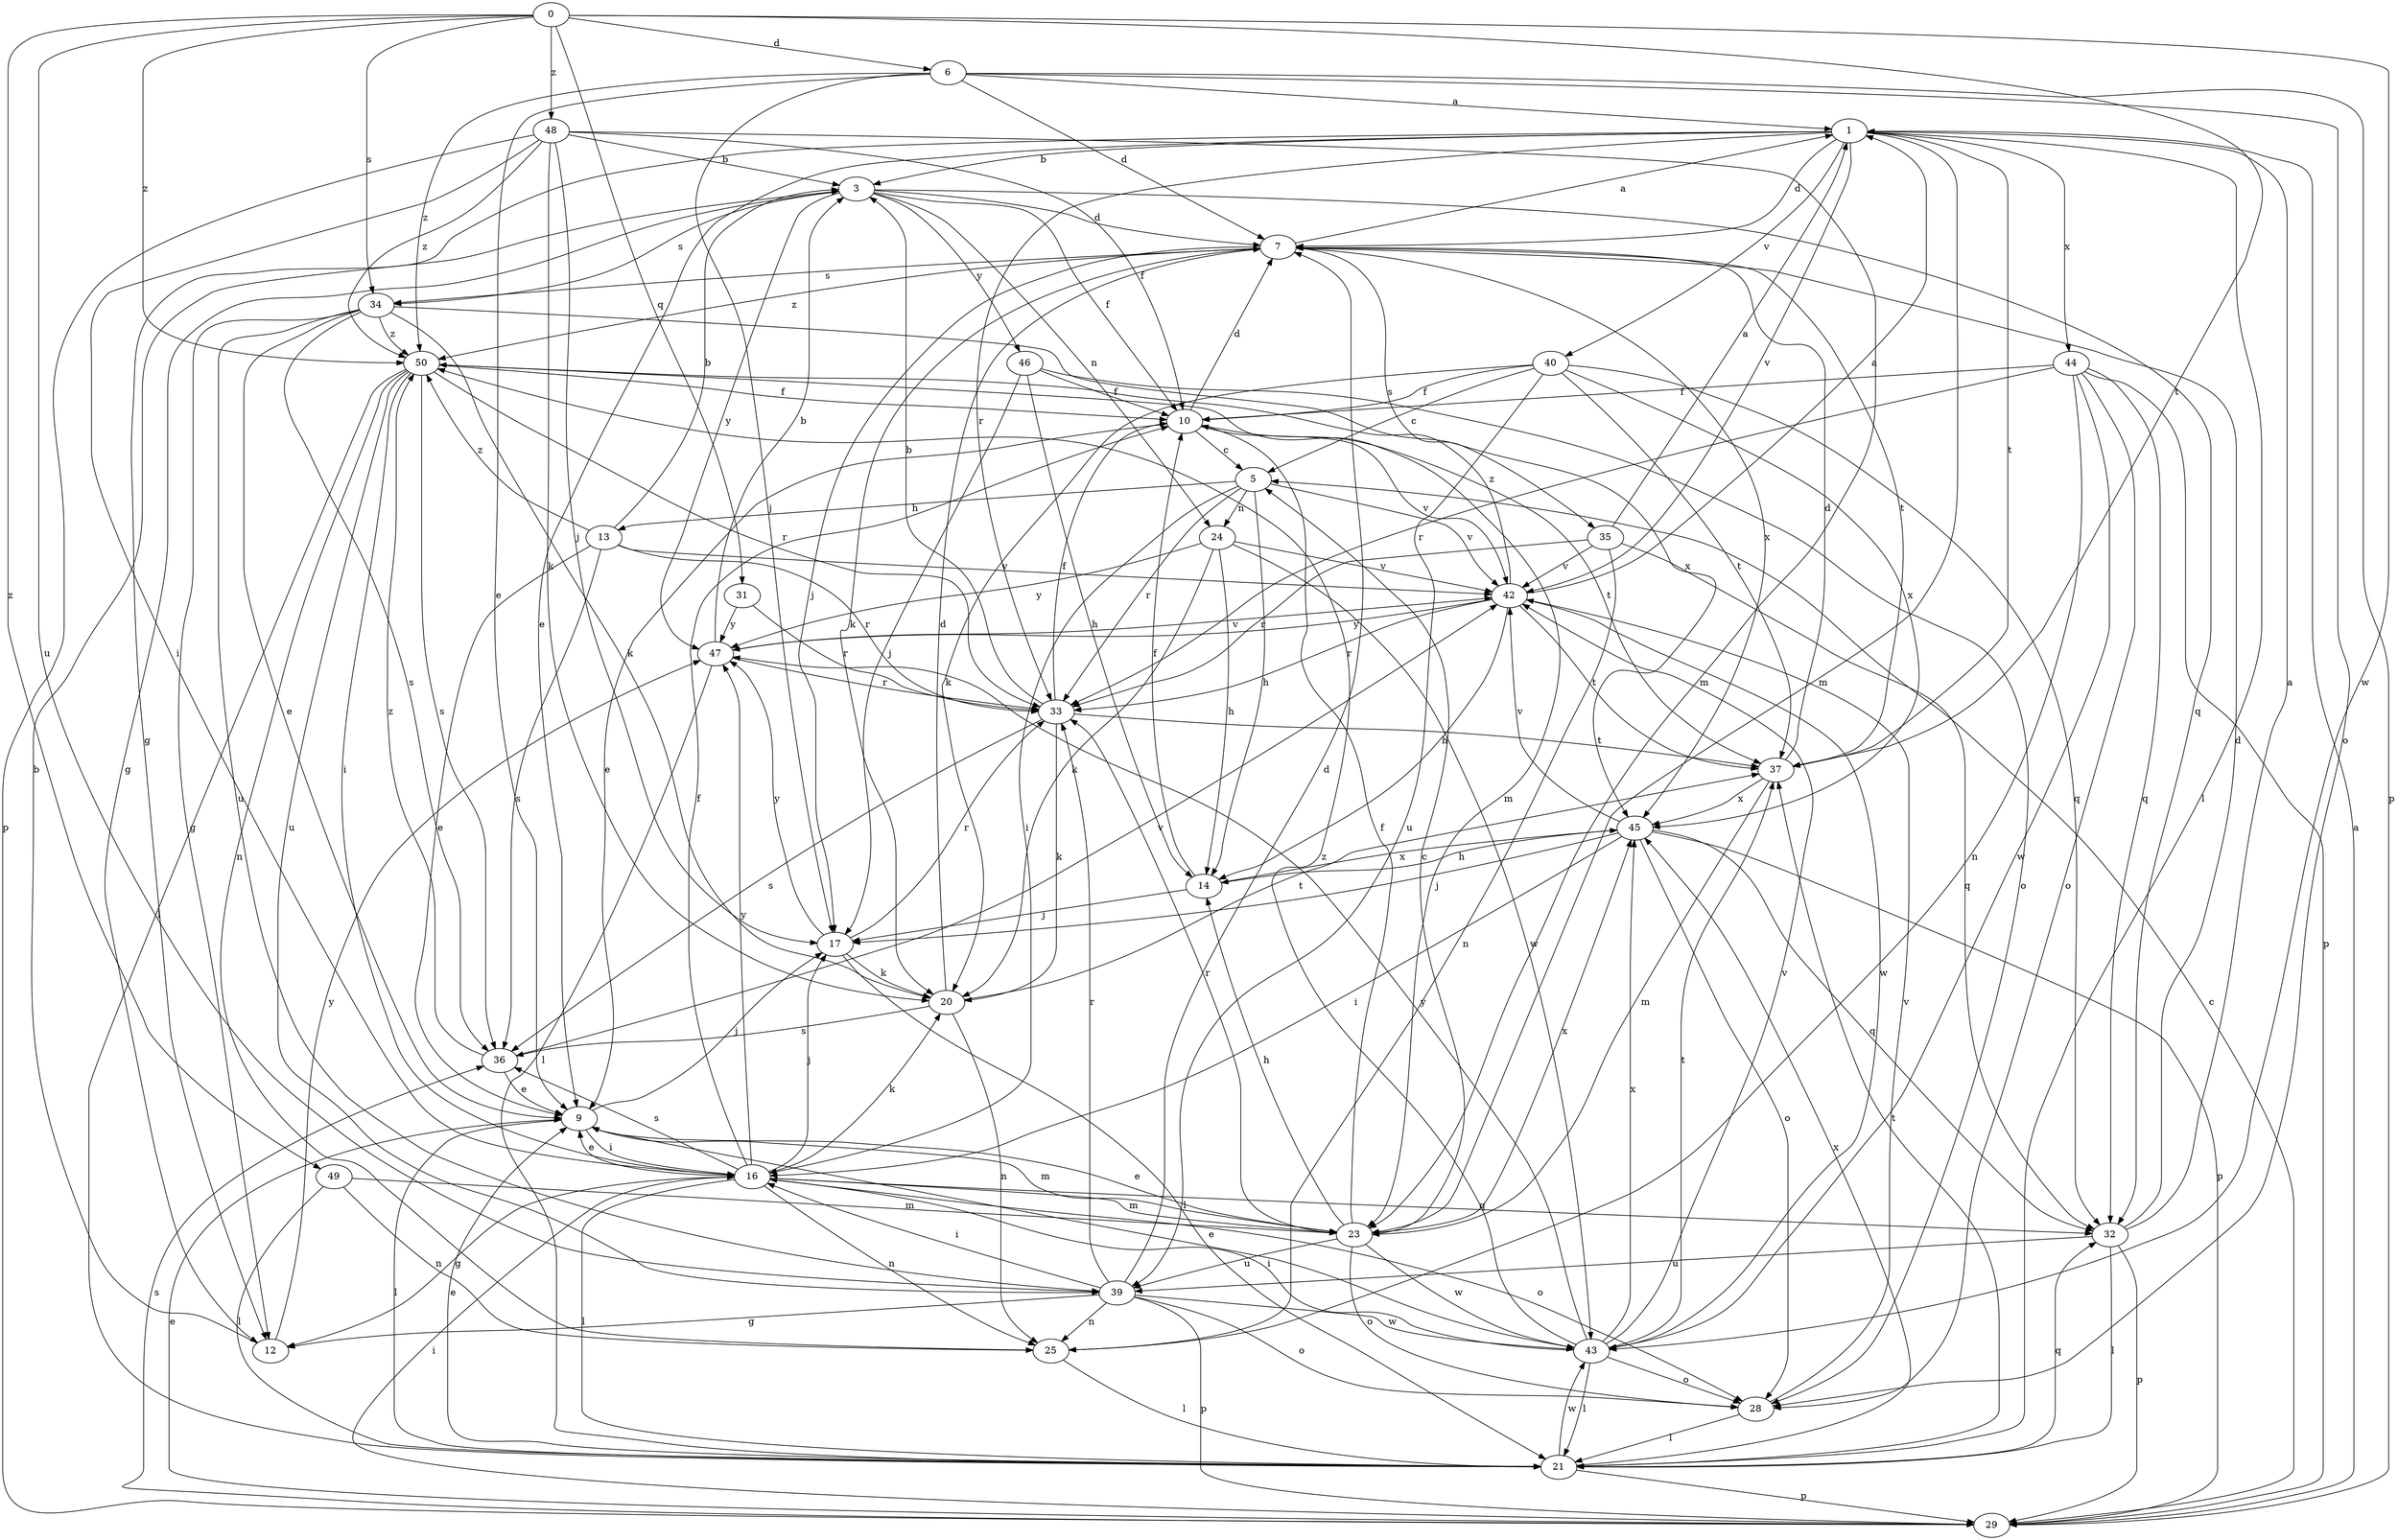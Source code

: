 strict digraph  {
0;
1;
3;
5;
6;
7;
9;
10;
12;
13;
14;
16;
17;
20;
21;
23;
24;
25;
28;
29;
31;
32;
33;
34;
35;
36;
37;
39;
40;
42;
43;
44;
45;
46;
47;
48;
49;
50;
0 -> 6  [label=d];
0 -> 31  [label=q];
0 -> 34  [label=s];
0 -> 37  [label=t];
0 -> 39  [label=u];
0 -> 43  [label=w];
0 -> 48  [label=z];
0 -> 49  [label=z];
0 -> 50  [label=z];
1 -> 3  [label=b];
1 -> 7  [label=d];
1 -> 9  [label=e];
1 -> 12  [label=g];
1 -> 21  [label=l];
1 -> 23  [label=m];
1 -> 33  [label=r];
1 -> 37  [label=t];
1 -> 40  [label=v];
1 -> 42  [label=v];
1 -> 44  [label=x];
3 -> 7  [label=d];
3 -> 10  [label=f];
3 -> 12  [label=g];
3 -> 24  [label=n];
3 -> 32  [label=q];
3 -> 34  [label=s];
3 -> 46  [label=y];
3 -> 47  [label=y];
5 -> 13  [label=h];
5 -> 14  [label=h];
5 -> 16  [label=i];
5 -> 24  [label=n];
5 -> 33  [label=r];
5 -> 42  [label=v];
6 -> 1  [label=a];
6 -> 7  [label=d];
6 -> 9  [label=e];
6 -> 17  [label=j];
6 -> 28  [label=o];
6 -> 29  [label=p];
6 -> 50  [label=z];
7 -> 1  [label=a];
7 -> 17  [label=j];
7 -> 20  [label=k];
7 -> 34  [label=s];
7 -> 35  [label=s];
7 -> 37  [label=t];
7 -> 45  [label=x];
7 -> 50  [label=z];
9 -> 16  [label=i];
9 -> 17  [label=j];
9 -> 21  [label=l];
9 -> 23  [label=m];
10 -> 5  [label=c];
10 -> 7  [label=d];
10 -> 9  [label=e];
10 -> 37  [label=t];
10 -> 42  [label=v];
12 -> 3  [label=b];
12 -> 47  [label=y];
13 -> 3  [label=b];
13 -> 9  [label=e];
13 -> 33  [label=r];
13 -> 36  [label=s];
13 -> 42  [label=v];
13 -> 50  [label=z];
14 -> 10  [label=f];
14 -> 17  [label=j];
14 -> 45  [label=x];
16 -> 9  [label=e];
16 -> 10  [label=f];
16 -> 12  [label=g];
16 -> 17  [label=j];
16 -> 20  [label=k];
16 -> 21  [label=l];
16 -> 23  [label=m];
16 -> 25  [label=n];
16 -> 28  [label=o];
16 -> 32  [label=q];
16 -> 36  [label=s];
16 -> 47  [label=y];
17 -> 20  [label=k];
17 -> 21  [label=l];
17 -> 33  [label=r];
17 -> 47  [label=y];
20 -> 7  [label=d];
20 -> 25  [label=n];
20 -> 36  [label=s];
20 -> 37  [label=t];
21 -> 9  [label=e];
21 -> 29  [label=p];
21 -> 32  [label=q];
21 -> 37  [label=t];
21 -> 43  [label=w];
21 -> 45  [label=x];
23 -> 5  [label=c];
23 -> 9  [label=e];
23 -> 10  [label=f];
23 -> 14  [label=h];
23 -> 28  [label=o];
23 -> 33  [label=r];
23 -> 39  [label=u];
23 -> 43  [label=w];
23 -> 45  [label=x];
24 -> 14  [label=h];
24 -> 20  [label=k];
24 -> 42  [label=v];
24 -> 43  [label=w];
24 -> 47  [label=y];
25 -> 21  [label=l];
28 -> 21  [label=l];
28 -> 42  [label=v];
29 -> 1  [label=a];
29 -> 5  [label=c];
29 -> 9  [label=e];
29 -> 16  [label=i];
29 -> 36  [label=s];
31 -> 33  [label=r];
31 -> 47  [label=y];
32 -> 1  [label=a];
32 -> 7  [label=d];
32 -> 21  [label=l];
32 -> 29  [label=p];
32 -> 39  [label=u];
33 -> 3  [label=b];
33 -> 10  [label=f];
33 -> 20  [label=k];
33 -> 36  [label=s];
33 -> 37  [label=t];
34 -> 9  [label=e];
34 -> 12  [label=g];
34 -> 20  [label=k];
34 -> 36  [label=s];
34 -> 39  [label=u];
34 -> 45  [label=x];
34 -> 50  [label=z];
35 -> 1  [label=a];
35 -> 25  [label=n];
35 -> 32  [label=q];
35 -> 33  [label=r];
35 -> 42  [label=v];
36 -> 9  [label=e];
36 -> 42  [label=v];
36 -> 50  [label=z];
37 -> 7  [label=d];
37 -> 23  [label=m];
37 -> 45  [label=x];
39 -> 7  [label=d];
39 -> 12  [label=g];
39 -> 16  [label=i];
39 -> 25  [label=n];
39 -> 28  [label=o];
39 -> 29  [label=p];
39 -> 33  [label=r];
39 -> 43  [label=w];
40 -> 5  [label=c];
40 -> 10  [label=f];
40 -> 20  [label=k];
40 -> 32  [label=q];
40 -> 37  [label=t];
40 -> 39  [label=u];
40 -> 45  [label=x];
42 -> 1  [label=a];
42 -> 14  [label=h];
42 -> 33  [label=r];
42 -> 37  [label=t];
42 -> 43  [label=w];
42 -> 47  [label=y];
42 -> 50  [label=z];
43 -> 9  [label=e];
43 -> 16  [label=i];
43 -> 21  [label=l];
43 -> 28  [label=o];
43 -> 37  [label=t];
43 -> 42  [label=v];
43 -> 45  [label=x];
43 -> 47  [label=y];
43 -> 50  [label=z];
44 -> 10  [label=f];
44 -> 25  [label=n];
44 -> 28  [label=o];
44 -> 29  [label=p];
44 -> 32  [label=q];
44 -> 33  [label=r];
44 -> 43  [label=w];
45 -> 14  [label=h];
45 -> 16  [label=i];
45 -> 17  [label=j];
45 -> 28  [label=o];
45 -> 29  [label=p];
45 -> 32  [label=q];
45 -> 42  [label=v];
46 -> 10  [label=f];
46 -> 14  [label=h];
46 -> 17  [label=j];
46 -> 28  [label=o];
47 -> 3  [label=b];
47 -> 21  [label=l];
47 -> 33  [label=r];
47 -> 42  [label=v];
48 -> 3  [label=b];
48 -> 10  [label=f];
48 -> 16  [label=i];
48 -> 17  [label=j];
48 -> 20  [label=k];
48 -> 23  [label=m];
48 -> 29  [label=p];
48 -> 50  [label=z];
49 -> 21  [label=l];
49 -> 23  [label=m];
49 -> 25  [label=n];
50 -> 10  [label=f];
50 -> 16  [label=i];
50 -> 21  [label=l];
50 -> 23  [label=m];
50 -> 25  [label=n];
50 -> 33  [label=r];
50 -> 36  [label=s];
50 -> 39  [label=u];
}

